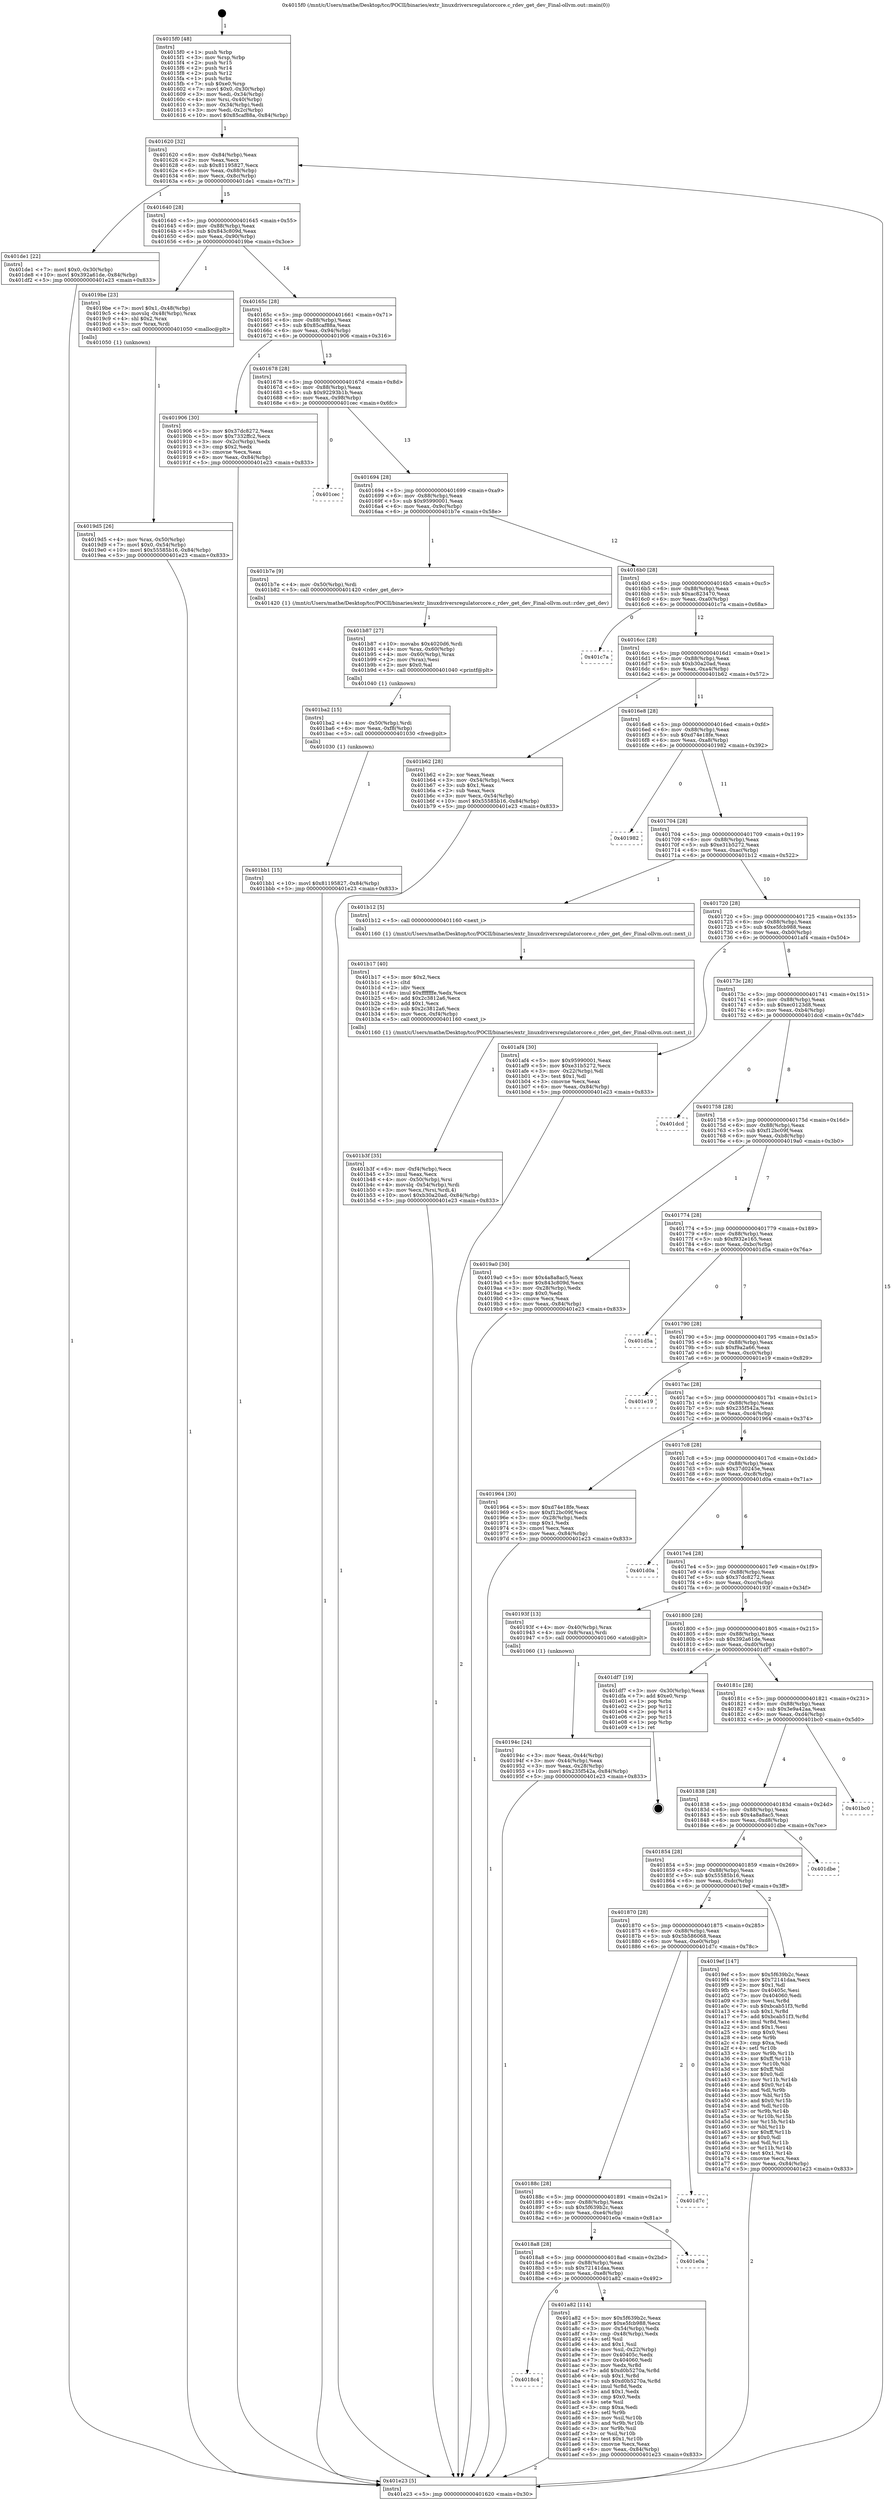 digraph "0x4015f0" {
  label = "0x4015f0 (/mnt/c/Users/mathe/Desktop/tcc/POCII/binaries/extr_linuxdriversregulatorcore.c_rdev_get_dev_Final-ollvm.out::main(0))"
  labelloc = "t"
  node[shape=record]

  Entry [label="",width=0.3,height=0.3,shape=circle,fillcolor=black,style=filled]
  "0x401620" [label="{
     0x401620 [32]\l
     | [instrs]\l
     &nbsp;&nbsp;0x401620 \<+6\>: mov -0x84(%rbp),%eax\l
     &nbsp;&nbsp;0x401626 \<+2\>: mov %eax,%ecx\l
     &nbsp;&nbsp;0x401628 \<+6\>: sub $0x81195827,%ecx\l
     &nbsp;&nbsp;0x40162e \<+6\>: mov %eax,-0x88(%rbp)\l
     &nbsp;&nbsp;0x401634 \<+6\>: mov %ecx,-0x8c(%rbp)\l
     &nbsp;&nbsp;0x40163a \<+6\>: je 0000000000401de1 \<main+0x7f1\>\l
  }"]
  "0x401de1" [label="{
     0x401de1 [22]\l
     | [instrs]\l
     &nbsp;&nbsp;0x401de1 \<+7\>: movl $0x0,-0x30(%rbp)\l
     &nbsp;&nbsp;0x401de8 \<+10\>: movl $0x392a61de,-0x84(%rbp)\l
     &nbsp;&nbsp;0x401df2 \<+5\>: jmp 0000000000401e23 \<main+0x833\>\l
  }"]
  "0x401640" [label="{
     0x401640 [28]\l
     | [instrs]\l
     &nbsp;&nbsp;0x401640 \<+5\>: jmp 0000000000401645 \<main+0x55\>\l
     &nbsp;&nbsp;0x401645 \<+6\>: mov -0x88(%rbp),%eax\l
     &nbsp;&nbsp;0x40164b \<+5\>: sub $0x843c809d,%eax\l
     &nbsp;&nbsp;0x401650 \<+6\>: mov %eax,-0x90(%rbp)\l
     &nbsp;&nbsp;0x401656 \<+6\>: je 00000000004019be \<main+0x3ce\>\l
  }"]
  Exit [label="",width=0.3,height=0.3,shape=circle,fillcolor=black,style=filled,peripheries=2]
  "0x4019be" [label="{
     0x4019be [23]\l
     | [instrs]\l
     &nbsp;&nbsp;0x4019be \<+7\>: movl $0x1,-0x48(%rbp)\l
     &nbsp;&nbsp;0x4019c5 \<+4\>: movslq -0x48(%rbp),%rax\l
     &nbsp;&nbsp;0x4019c9 \<+4\>: shl $0x2,%rax\l
     &nbsp;&nbsp;0x4019cd \<+3\>: mov %rax,%rdi\l
     &nbsp;&nbsp;0x4019d0 \<+5\>: call 0000000000401050 \<malloc@plt\>\l
     | [calls]\l
     &nbsp;&nbsp;0x401050 \{1\} (unknown)\l
  }"]
  "0x40165c" [label="{
     0x40165c [28]\l
     | [instrs]\l
     &nbsp;&nbsp;0x40165c \<+5\>: jmp 0000000000401661 \<main+0x71\>\l
     &nbsp;&nbsp;0x401661 \<+6\>: mov -0x88(%rbp),%eax\l
     &nbsp;&nbsp;0x401667 \<+5\>: sub $0x85caf88a,%eax\l
     &nbsp;&nbsp;0x40166c \<+6\>: mov %eax,-0x94(%rbp)\l
     &nbsp;&nbsp;0x401672 \<+6\>: je 0000000000401906 \<main+0x316\>\l
  }"]
  "0x401bb1" [label="{
     0x401bb1 [15]\l
     | [instrs]\l
     &nbsp;&nbsp;0x401bb1 \<+10\>: movl $0x81195827,-0x84(%rbp)\l
     &nbsp;&nbsp;0x401bbb \<+5\>: jmp 0000000000401e23 \<main+0x833\>\l
  }"]
  "0x401906" [label="{
     0x401906 [30]\l
     | [instrs]\l
     &nbsp;&nbsp;0x401906 \<+5\>: mov $0x37dc8272,%eax\l
     &nbsp;&nbsp;0x40190b \<+5\>: mov $0x7332ffc2,%ecx\l
     &nbsp;&nbsp;0x401910 \<+3\>: mov -0x2c(%rbp),%edx\l
     &nbsp;&nbsp;0x401913 \<+3\>: cmp $0x2,%edx\l
     &nbsp;&nbsp;0x401916 \<+3\>: cmovne %ecx,%eax\l
     &nbsp;&nbsp;0x401919 \<+6\>: mov %eax,-0x84(%rbp)\l
     &nbsp;&nbsp;0x40191f \<+5\>: jmp 0000000000401e23 \<main+0x833\>\l
  }"]
  "0x401678" [label="{
     0x401678 [28]\l
     | [instrs]\l
     &nbsp;&nbsp;0x401678 \<+5\>: jmp 000000000040167d \<main+0x8d\>\l
     &nbsp;&nbsp;0x40167d \<+6\>: mov -0x88(%rbp),%eax\l
     &nbsp;&nbsp;0x401683 \<+5\>: sub $0x92293b1b,%eax\l
     &nbsp;&nbsp;0x401688 \<+6\>: mov %eax,-0x98(%rbp)\l
     &nbsp;&nbsp;0x40168e \<+6\>: je 0000000000401cec \<main+0x6fc\>\l
  }"]
  "0x401e23" [label="{
     0x401e23 [5]\l
     | [instrs]\l
     &nbsp;&nbsp;0x401e23 \<+5\>: jmp 0000000000401620 \<main+0x30\>\l
  }"]
  "0x4015f0" [label="{
     0x4015f0 [48]\l
     | [instrs]\l
     &nbsp;&nbsp;0x4015f0 \<+1\>: push %rbp\l
     &nbsp;&nbsp;0x4015f1 \<+3\>: mov %rsp,%rbp\l
     &nbsp;&nbsp;0x4015f4 \<+2\>: push %r15\l
     &nbsp;&nbsp;0x4015f6 \<+2\>: push %r14\l
     &nbsp;&nbsp;0x4015f8 \<+2\>: push %r12\l
     &nbsp;&nbsp;0x4015fa \<+1\>: push %rbx\l
     &nbsp;&nbsp;0x4015fb \<+7\>: sub $0xe0,%rsp\l
     &nbsp;&nbsp;0x401602 \<+7\>: movl $0x0,-0x30(%rbp)\l
     &nbsp;&nbsp;0x401609 \<+3\>: mov %edi,-0x34(%rbp)\l
     &nbsp;&nbsp;0x40160c \<+4\>: mov %rsi,-0x40(%rbp)\l
     &nbsp;&nbsp;0x401610 \<+3\>: mov -0x34(%rbp),%edi\l
     &nbsp;&nbsp;0x401613 \<+3\>: mov %edi,-0x2c(%rbp)\l
     &nbsp;&nbsp;0x401616 \<+10\>: movl $0x85caf88a,-0x84(%rbp)\l
  }"]
  "0x401ba2" [label="{
     0x401ba2 [15]\l
     | [instrs]\l
     &nbsp;&nbsp;0x401ba2 \<+4\>: mov -0x50(%rbp),%rdi\l
     &nbsp;&nbsp;0x401ba6 \<+6\>: mov %eax,-0xf8(%rbp)\l
     &nbsp;&nbsp;0x401bac \<+5\>: call 0000000000401030 \<free@plt\>\l
     | [calls]\l
     &nbsp;&nbsp;0x401030 \{1\} (unknown)\l
  }"]
  "0x401cec" [label="{
     0x401cec\l
  }", style=dashed]
  "0x401694" [label="{
     0x401694 [28]\l
     | [instrs]\l
     &nbsp;&nbsp;0x401694 \<+5\>: jmp 0000000000401699 \<main+0xa9\>\l
     &nbsp;&nbsp;0x401699 \<+6\>: mov -0x88(%rbp),%eax\l
     &nbsp;&nbsp;0x40169f \<+5\>: sub $0x95990001,%eax\l
     &nbsp;&nbsp;0x4016a4 \<+6\>: mov %eax,-0x9c(%rbp)\l
     &nbsp;&nbsp;0x4016aa \<+6\>: je 0000000000401b7e \<main+0x58e\>\l
  }"]
  "0x401b87" [label="{
     0x401b87 [27]\l
     | [instrs]\l
     &nbsp;&nbsp;0x401b87 \<+10\>: movabs $0x4020d6,%rdi\l
     &nbsp;&nbsp;0x401b91 \<+4\>: mov %rax,-0x60(%rbp)\l
     &nbsp;&nbsp;0x401b95 \<+4\>: mov -0x60(%rbp),%rax\l
     &nbsp;&nbsp;0x401b99 \<+2\>: mov (%rax),%esi\l
     &nbsp;&nbsp;0x401b9b \<+2\>: mov $0x0,%al\l
     &nbsp;&nbsp;0x401b9d \<+5\>: call 0000000000401040 \<printf@plt\>\l
     | [calls]\l
     &nbsp;&nbsp;0x401040 \{1\} (unknown)\l
  }"]
  "0x401b7e" [label="{
     0x401b7e [9]\l
     | [instrs]\l
     &nbsp;&nbsp;0x401b7e \<+4\>: mov -0x50(%rbp),%rdi\l
     &nbsp;&nbsp;0x401b82 \<+5\>: call 0000000000401420 \<rdev_get_dev\>\l
     | [calls]\l
     &nbsp;&nbsp;0x401420 \{1\} (/mnt/c/Users/mathe/Desktop/tcc/POCII/binaries/extr_linuxdriversregulatorcore.c_rdev_get_dev_Final-ollvm.out::rdev_get_dev)\l
  }"]
  "0x4016b0" [label="{
     0x4016b0 [28]\l
     | [instrs]\l
     &nbsp;&nbsp;0x4016b0 \<+5\>: jmp 00000000004016b5 \<main+0xc5\>\l
     &nbsp;&nbsp;0x4016b5 \<+6\>: mov -0x88(%rbp),%eax\l
     &nbsp;&nbsp;0x4016bb \<+5\>: sub $0xac823470,%eax\l
     &nbsp;&nbsp;0x4016c0 \<+6\>: mov %eax,-0xa0(%rbp)\l
     &nbsp;&nbsp;0x4016c6 \<+6\>: je 0000000000401c7a \<main+0x68a\>\l
  }"]
  "0x401b3f" [label="{
     0x401b3f [35]\l
     | [instrs]\l
     &nbsp;&nbsp;0x401b3f \<+6\>: mov -0xf4(%rbp),%ecx\l
     &nbsp;&nbsp;0x401b45 \<+3\>: imul %eax,%ecx\l
     &nbsp;&nbsp;0x401b48 \<+4\>: mov -0x50(%rbp),%rsi\l
     &nbsp;&nbsp;0x401b4c \<+4\>: movslq -0x54(%rbp),%rdi\l
     &nbsp;&nbsp;0x401b50 \<+3\>: mov %ecx,(%rsi,%rdi,4)\l
     &nbsp;&nbsp;0x401b53 \<+10\>: movl $0xb30a20ad,-0x84(%rbp)\l
     &nbsp;&nbsp;0x401b5d \<+5\>: jmp 0000000000401e23 \<main+0x833\>\l
  }"]
  "0x401c7a" [label="{
     0x401c7a\l
  }", style=dashed]
  "0x4016cc" [label="{
     0x4016cc [28]\l
     | [instrs]\l
     &nbsp;&nbsp;0x4016cc \<+5\>: jmp 00000000004016d1 \<main+0xe1\>\l
     &nbsp;&nbsp;0x4016d1 \<+6\>: mov -0x88(%rbp),%eax\l
     &nbsp;&nbsp;0x4016d7 \<+5\>: sub $0xb30a20ad,%eax\l
     &nbsp;&nbsp;0x4016dc \<+6\>: mov %eax,-0xa4(%rbp)\l
     &nbsp;&nbsp;0x4016e2 \<+6\>: je 0000000000401b62 \<main+0x572\>\l
  }"]
  "0x401b17" [label="{
     0x401b17 [40]\l
     | [instrs]\l
     &nbsp;&nbsp;0x401b17 \<+5\>: mov $0x2,%ecx\l
     &nbsp;&nbsp;0x401b1c \<+1\>: cltd\l
     &nbsp;&nbsp;0x401b1d \<+2\>: idiv %ecx\l
     &nbsp;&nbsp;0x401b1f \<+6\>: imul $0xfffffffe,%edx,%ecx\l
     &nbsp;&nbsp;0x401b25 \<+6\>: add $0x2c3812a6,%ecx\l
     &nbsp;&nbsp;0x401b2b \<+3\>: add $0x1,%ecx\l
     &nbsp;&nbsp;0x401b2e \<+6\>: sub $0x2c3812a6,%ecx\l
     &nbsp;&nbsp;0x401b34 \<+6\>: mov %ecx,-0xf4(%rbp)\l
     &nbsp;&nbsp;0x401b3a \<+5\>: call 0000000000401160 \<next_i\>\l
     | [calls]\l
     &nbsp;&nbsp;0x401160 \{1\} (/mnt/c/Users/mathe/Desktop/tcc/POCII/binaries/extr_linuxdriversregulatorcore.c_rdev_get_dev_Final-ollvm.out::next_i)\l
  }"]
  "0x401b62" [label="{
     0x401b62 [28]\l
     | [instrs]\l
     &nbsp;&nbsp;0x401b62 \<+2\>: xor %eax,%eax\l
     &nbsp;&nbsp;0x401b64 \<+3\>: mov -0x54(%rbp),%ecx\l
     &nbsp;&nbsp;0x401b67 \<+3\>: sub $0x1,%eax\l
     &nbsp;&nbsp;0x401b6a \<+2\>: sub %eax,%ecx\l
     &nbsp;&nbsp;0x401b6c \<+3\>: mov %ecx,-0x54(%rbp)\l
     &nbsp;&nbsp;0x401b6f \<+10\>: movl $0x55585b16,-0x84(%rbp)\l
     &nbsp;&nbsp;0x401b79 \<+5\>: jmp 0000000000401e23 \<main+0x833\>\l
  }"]
  "0x4016e8" [label="{
     0x4016e8 [28]\l
     | [instrs]\l
     &nbsp;&nbsp;0x4016e8 \<+5\>: jmp 00000000004016ed \<main+0xfd\>\l
     &nbsp;&nbsp;0x4016ed \<+6\>: mov -0x88(%rbp),%eax\l
     &nbsp;&nbsp;0x4016f3 \<+5\>: sub $0xd74e18fe,%eax\l
     &nbsp;&nbsp;0x4016f8 \<+6\>: mov %eax,-0xa8(%rbp)\l
     &nbsp;&nbsp;0x4016fe \<+6\>: je 0000000000401982 \<main+0x392\>\l
  }"]
  "0x4018c4" [label="{
     0x4018c4\l
  }", style=dashed]
  "0x401982" [label="{
     0x401982\l
  }", style=dashed]
  "0x401704" [label="{
     0x401704 [28]\l
     | [instrs]\l
     &nbsp;&nbsp;0x401704 \<+5\>: jmp 0000000000401709 \<main+0x119\>\l
     &nbsp;&nbsp;0x401709 \<+6\>: mov -0x88(%rbp),%eax\l
     &nbsp;&nbsp;0x40170f \<+5\>: sub $0xe31b5272,%eax\l
     &nbsp;&nbsp;0x401714 \<+6\>: mov %eax,-0xac(%rbp)\l
     &nbsp;&nbsp;0x40171a \<+6\>: je 0000000000401b12 \<main+0x522\>\l
  }"]
  "0x401a82" [label="{
     0x401a82 [114]\l
     | [instrs]\l
     &nbsp;&nbsp;0x401a82 \<+5\>: mov $0x5f639b2c,%eax\l
     &nbsp;&nbsp;0x401a87 \<+5\>: mov $0xe5fcb988,%ecx\l
     &nbsp;&nbsp;0x401a8c \<+3\>: mov -0x54(%rbp),%edx\l
     &nbsp;&nbsp;0x401a8f \<+3\>: cmp -0x48(%rbp),%edx\l
     &nbsp;&nbsp;0x401a92 \<+4\>: setl %sil\l
     &nbsp;&nbsp;0x401a96 \<+4\>: and $0x1,%sil\l
     &nbsp;&nbsp;0x401a9a \<+4\>: mov %sil,-0x22(%rbp)\l
     &nbsp;&nbsp;0x401a9e \<+7\>: mov 0x40405c,%edx\l
     &nbsp;&nbsp;0x401aa5 \<+7\>: mov 0x404060,%edi\l
     &nbsp;&nbsp;0x401aac \<+3\>: mov %edx,%r8d\l
     &nbsp;&nbsp;0x401aaf \<+7\>: add $0xd0b5270a,%r8d\l
     &nbsp;&nbsp;0x401ab6 \<+4\>: sub $0x1,%r8d\l
     &nbsp;&nbsp;0x401aba \<+7\>: sub $0xd0b5270a,%r8d\l
     &nbsp;&nbsp;0x401ac1 \<+4\>: imul %r8d,%edx\l
     &nbsp;&nbsp;0x401ac5 \<+3\>: and $0x1,%edx\l
     &nbsp;&nbsp;0x401ac8 \<+3\>: cmp $0x0,%edx\l
     &nbsp;&nbsp;0x401acb \<+4\>: sete %sil\l
     &nbsp;&nbsp;0x401acf \<+3\>: cmp $0xa,%edi\l
     &nbsp;&nbsp;0x401ad2 \<+4\>: setl %r9b\l
     &nbsp;&nbsp;0x401ad6 \<+3\>: mov %sil,%r10b\l
     &nbsp;&nbsp;0x401ad9 \<+3\>: and %r9b,%r10b\l
     &nbsp;&nbsp;0x401adc \<+3\>: xor %r9b,%sil\l
     &nbsp;&nbsp;0x401adf \<+3\>: or %sil,%r10b\l
     &nbsp;&nbsp;0x401ae2 \<+4\>: test $0x1,%r10b\l
     &nbsp;&nbsp;0x401ae6 \<+3\>: cmovne %ecx,%eax\l
     &nbsp;&nbsp;0x401ae9 \<+6\>: mov %eax,-0x84(%rbp)\l
     &nbsp;&nbsp;0x401aef \<+5\>: jmp 0000000000401e23 \<main+0x833\>\l
  }"]
  "0x401b12" [label="{
     0x401b12 [5]\l
     | [instrs]\l
     &nbsp;&nbsp;0x401b12 \<+5\>: call 0000000000401160 \<next_i\>\l
     | [calls]\l
     &nbsp;&nbsp;0x401160 \{1\} (/mnt/c/Users/mathe/Desktop/tcc/POCII/binaries/extr_linuxdriversregulatorcore.c_rdev_get_dev_Final-ollvm.out::next_i)\l
  }"]
  "0x401720" [label="{
     0x401720 [28]\l
     | [instrs]\l
     &nbsp;&nbsp;0x401720 \<+5\>: jmp 0000000000401725 \<main+0x135\>\l
     &nbsp;&nbsp;0x401725 \<+6\>: mov -0x88(%rbp),%eax\l
     &nbsp;&nbsp;0x40172b \<+5\>: sub $0xe5fcb988,%eax\l
     &nbsp;&nbsp;0x401730 \<+6\>: mov %eax,-0xb0(%rbp)\l
     &nbsp;&nbsp;0x401736 \<+6\>: je 0000000000401af4 \<main+0x504\>\l
  }"]
  "0x4018a8" [label="{
     0x4018a8 [28]\l
     | [instrs]\l
     &nbsp;&nbsp;0x4018a8 \<+5\>: jmp 00000000004018ad \<main+0x2bd\>\l
     &nbsp;&nbsp;0x4018ad \<+6\>: mov -0x88(%rbp),%eax\l
     &nbsp;&nbsp;0x4018b3 \<+5\>: sub $0x72141daa,%eax\l
     &nbsp;&nbsp;0x4018b8 \<+6\>: mov %eax,-0xe8(%rbp)\l
     &nbsp;&nbsp;0x4018be \<+6\>: je 0000000000401a82 \<main+0x492\>\l
  }"]
  "0x401af4" [label="{
     0x401af4 [30]\l
     | [instrs]\l
     &nbsp;&nbsp;0x401af4 \<+5\>: mov $0x95990001,%eax\l
     &nbsp;&nbsp;0x401af9 \<+5\>: mov $0xe31b5272,%ecx\l
     &nbsp;&nbsp;0x401afe \<+3\>: mov -0x22(%rbp),%dl\l
     &nbsp;&nbsp;0x401b01 \<+3\>: test $0x1,%dl\l
     &nbsp;&nbsp;0x401b04 \<+3\>: cmovne %ecx,%eax\l
     &nbsp;&nbsp;0x401b07 \<+6\>: mov %eax,-0x84(%rbp)\l
     &nbsp;&nbsp;0x401b0d \<+5\>: jmp 0000000000401e23 \<main+0x833\>\l
  }"]
  "0x40173c" [label="{
     0x40173c [28]\l
     | [instrs]\l
     &nbsp;&nbsp;0x40173c \<+5\>: jmp 0000000000401741 \<main+0x151\>\l
     &nbsp;&nbsp;0x401741 \<+6\>: mov -0x88(%rbp),%eax\l
     &nbsp;&nbsp;0x401747 \<+5\>: sub $0xec0123d8,%eax\l
     &nbsp;&nbsp;0x40174c \<+6\>: mov %eax,-0xb4(%rbp)\l
     &nbsp;&nbsp;0x401752 \<+6\>: je 0000000000401dcd \<main+0x7dd\>\l
  }"]
  "0x401e0a" [label="{
     0x401e0a\l
  }", style=dashed]
  "0x401dcd" [label="{
     0x401dcd\l
  }", style=dashed]
  "0x401758" [label="{
     0x401758 [28]\l
     | [instrs]\l
     &nbsp;&nbsp;0x401758 \<+5\>: jmp 000000000040175d \<main+0x16d\>\l
     &nbsp;&nbsp;0x40175d \<+6\>: mov -0x88(%rbp),%eax\l
     &nbsp;&nbsp;0x401763 \<+5\>: sub $0xf12bc09f,%eax\l
     &nbsp;&nbsp;0x401768 \<+6\>: mov %eax,-0xb8(%rbp)\l
     &nbsp;&nbsp;0x40176e \<+6\>: je 00000000004019a0 \<main+0x3b0\>\l
  }"]
  "0x40188c" [label="{
     0x40188c [28]\l
     | [instrs]\l
     &nbsp;&nbsp;0x40188c \<+5\>: jmp 0000000000401891 \<main+0x2a1\>\l
     &nbsp;&nbsp;0x401891 \<+6\>: mov -0x88(%rbp),%eax\l
     &nbsp;&nbsp;0x401897 \<+5\>: sub $0x5f639b2c,%eax\l
     &nbsp;&nbsp;0x40189c \<+6\>: mov %eax,-0xe4(%rbp)\l
     &nbsp;&nbsp;0x4018a2 \<+6\>: je 0000000000401e0a \<main+0x81a\>\l
  }"]
  "0x4019a0" [label="{
     0x4019a0 [30]\l
     | [instrs]\l
     &nbsp;&nbsp;0x4019a0 \<+5\>: mov $0x4a8a8ac5,%eax\l
     &nbsp;&nbsp;0x4019a5 \<+5\>: mov $0x843c809d,%ecx\l
     &nbsp;&nbsp;0x4019aa \<+3\>: mov -0x28(%rbp),%edx\l
     &nbsp;&nbsp;0x4019ad \<+3\>: cmp $0x0,%edx\l
     &nbsp;&nbsp;0x4019b0 \<+3\>: cmove %ecx,%eax\l
     &nbsp;&nbsp;0x4019b3 \<+6\>: mov %eax,-0x84(%rbp)\l
     &nbsp;&nbsp;0x4019b9 \<+5\>: jmp 0000000000401e23 \<main+0x833\>\l
  }"]
  "0x401774" [label="{
     0x401774 [28]\l
     | [instrs]\l
     &nbsp;&nbsp;0x401774 \<+5\>: jmp 0000000000401779 \<main+0x189\>\l
     &nbsp;&nbsp;0x401779 \<+6\>: mov -0x88(%rbp),%eax\l
     &nbsp;&nbsp;0x40177f \<+5\>: sub $0xf932e165,%eax\l
     &nbsp;&nbsp;0x401784 \<+6\>: mov %eax,-0xbc(%rbp)\l
     &nbsp;&nbsp;0x40178a \<+6\>: je 0000000000401d5a \<main+0x76a\>\l
  }"]
  "0x401d7c" [label="{
     0x401d7c\l
  }", style=dashed]
  "0x401d5a" [label="{
     0x401d5a\l
  }", style=dashed]
  "0x401790" [label="{
     0x401790 [28]\l
     | [instrs]\l
     &nbsp;&nbsp;0x401790 \<+5\>: jmp 0000000000401795 \<main+0x1a5\>\l
     &nbsp;&nbsp;0x401795 \<+6\>: mov -0x88(%rbp),%eax\l
     &nbsp;&nbsp;0x40179b \<+5\>: sub $0xf9a2a66,%eax\l
     &nbsp;&nbsp;0x4017a0 \<+6\>: mov %eax,-0xc0(%rbp)\l
     &nbsp;&nbsp;0x4017a6 \<+6\>: je 0000000000401e19 \<main+0x829\>\l
  }"]
  "0x401870" [label="{
     0x401870 [28]\l
     | [instrs]\l
     &nbsp;&nbsp;0x401870 \<+5\>: jmp 0000000000401875 \<main+0x285\>\l
     &nbsp;&nbsp;0x401875 \<+6\>: mov -0x88(%rbp),%eax\l
     &nbsp;&nbsp;0x40187b \<+5\>: sub $0x5b586068,%eax\l
     &nbsp;&nbsp;0x401880 \<+6\>: mov %eax,-0xe0(%rbp)\l
     &nbsp;&nbsp;0x401886 \<+6\>: je 0000000000401d7c \<main+0x78c\>\l
  }"]
  "0x401e19" [label="{
     0x401e19\l
  }", style=dashed]
  "0x4017ac" [label="{
     0x4017ac [28]\l
     | [instrs]\l
     &nbsp;&nbsp;0x4017ac \<+5\>: jmp 00000000004017b1 \<main+0x1c1\>\l
     &nbsp;&nbsp;0x4017b1 \<+6\>: mov -0x88(%rbp),%eax\l
     &nbsp;&nbsp;0x4017b7 \<+5\>: sub $0x235f542a,%eax\l
     &nbsp;&nbsp;0x4017bc \<+6\>: mov %eax,-0xc4(%rbp)\l
     &nbsp;&nbsp;0x4017c2 \<+6\>: je 0000000000401964 \<main+0x374\>\l
  }"]
  "0x4019ef" [label="{
     0x4019ef [147]\l
     | [instrs]\l
     &nbsp;&nbsp;0x4019ef \<+5\>: mov $0x5f639b2c,%eax\l
     &nbsp;&nbsp;0x4019f4 \<+5\>: mov $0x72141daa,%ecx\l
     &nbsp;&nbsp;0x4019f9 \<+2\>: mov $0x1,%dl\l
     &nbsp;&nbsp;0x4019fb \<+7\>: mov 0x40405c,%esi\l
     &nbsp;&nbsp;0x401a02 \<+7\>: mov 0x404060,%edi\l
     &nbsp;&nbsp;0x401a09 \<+3\>: mov %esi,%r8d\l
     &nbsp;&nbsp;0x401a0c \<+7\>: sub $0xbcab51f3,%r8d\l
     &nbsp;&nbsp;0x401a13 \<+4\>: sub $0x1,%r8d\l
     &nbsp;&nbsp;0x401a17 \<+7\>: add $0xbcab51f3,%r8d\l
     &nbsp;&nbsp;0x401a1e \<+4\>: imul %r8d,%esi\l
     &nbsp;&nbsp;0x401a22 \<+3\>: and $0x1,%esi\l
     &nbsp;&nbsp;0x401a25 \<+3\>: cmp $0x0,%esi\l
     &nbsp;&nbsp;0x401a28 \<+4\>: sete %r9b\l
     &nbsp;&nbsp;0x401a2c \<+3\>: cmp $0xa,%edi\l
     &nbsp;&nbsp;0x401a2f \<+4\>: setl %r10b\l
     &nbsp;&nbsp;0x401a33 \<+3\>: mov %r9b,%r11b\l
     &nbsp;&nbsp;0x401a36 \<+4\>: xor $0xff,%r11b\l
     &nbsp;&nbsp;0x401a3a \<+3\>: mov %r10b,%bl\l
     &nbsp;&nbsp;0x401a3d \<+3\>: xor $0xff,%bl\l
     &nbsp;&nbsp;0x401a40 \<+3\>: xor $0x0,%dl\l
     &nbsp;&nbsp;0x401a43 \<+3\>: mov %r11b,%r14b\l
     &nbsp;&nbsp;0x401a46 \<+4\>: and $0x0,%r14b\l
     &nbsp;&nbsp;0x401a4a \<+3\>: and %dl,%r9b\l
     &nbsp;&nbsp;0x401a4d \<+3\>: mov %bl,%r15b\l
     &nbsp;&nbsp;0x401a50 \<+4\>: and $0x0,%r15b\l
     &nbsp;&nbsp;0x401a54 \<+3\>: and %dl,%r10b\l
     &nbsp;&nbsp;0x401a57 \<+3\>: or %r9b,%r14b\l
     &nbsp;&nbsp;0x401a5a \<+3\>: or %r10b,%r15b\l
     &nbsp;&nbsp;0x401a5d \<+3\>: xor %r15b,%r14b\l
     &nbsp;&nbsp;0x401a60 \<+3\>: or %bl,%r11b\l
     &nbsp;&nbsp;0x401a63 \<+4\>: xor $0xff,%r11b\l
     &nbsp;&nbsp;0x401a67 \<+3\>: or $0x0,%dl\l
     &nbsp;&nbsp;0x401a6a \<+3\>: and %dl,%r11b\l
     &nbsp;&nbsp;0x401a6d \<+3\>: or %r11b,%r14b\l
     &nbsp;&nbsp;0x401a70 \<+4\>: test $0x1,%r14b\l
     &nbsp;&nbsp;0x401a74 \<+3\>: cmovne %ecx,%eax\l
     &nbsp;&nbsp;0x401a77 \<+6\>: mov %eax,-0x84(%rbp)\l
     &nbsp;&nbsp;0x401a7d \<+5\>: jmp 0000000000401e23 \<main+0x833\>\l
  }"]
  "0x401964" [label="{
     0x401964 [30]\l
     | [instrs]\l
     &nbsp;&nbsp;0x401964 \<+5\>: mov $0xd74e18fe,%eax\l
     &nbsp;&nbsp;0x401969 \<+5\>: mov $0xf12bc09f,%ecx\l
     &nbsp;&nbsp;0x40196e \<+3\>: mov -0x28(%rbp),%edx\l
     &nbsp;&nbsp;0x401971 \<+3\>: cmp $0x1,%edx\l
     &nbsp;&nbsp;0x401974 \<+3\>: cmovl %ecx,%eax\l
     &nbsp;&nbsp;0x401977 \<+6\>: mov %eax,-0x84(%rbp)\l
     &nbsp;&nbsp;0x40197d \<+5\>: jmp 0000000000401e23 \<main+0x833\>\l
  }"]
  "0x4017c8" [label="{
     0x4017c8 [28]\l
     | [instrs]\l
     &nbsp;&nbsp;0x4017c8 \<+5\>: jmp 00000000004017cd \<main+0x1dd\>\l
     &nbsp;&nbsp;0x4017cd \<+6\>: mov -0x88(%rbp),%eax\l
     &nbsp;&nbsp;0x4017d3 \<+5\>: sub $0x37d0245e,%eax\l
     &nbsp;&nbsp;0x4017d8 \<+6\>: mov %eax,-0xc8(%rbp)\l
     &nbsp;&nbsp;0x4017de \<+6\>: je 0000000000401d0a \<main+0x71a\>\l
  }"]
  "0x401854" [label="{
     0x401854 [28]\l
     | [instrs]\l
     &nbsp;&nbsp;0x401854 \<+5\>: jmp 0000000000401859 \<main+0x269\>\l
     &nbsp;&nbsp;0x401859 \<+6\>: mov -0x88(%rbp),%eax\l
     &nbsp;&nbsp;0x40185f \<+5\>: sub $0x55585b16,%eax\l
     &nbsp;&nbsp;0x401864 \<+6\>: mov %eax,-0xdc(%rbp)\l
     &nbsp;&nbsp;0x40186a \<+6\>: je 00000000004019ef \<main+0x3ff\>\l
  }"]
  "0x401d0a" [label="{
     0x401d0a\l
  }", style=dashed]
  "0x4017e4" [label="{
     0x4017e4 [28]\l
     | [instrs]\l
     &nbsp;&nbsp;0x4017e4 \<+5\>: jmp 00000000004017e9 \<main+0x1f9\>\l
     &nbsp;&nbsp;0x4017e9 \<+6\>: mov -0x88(%rbp),%eax\l
     &nbsp;&nbsp;0x4017ef \<+5\>: sub $0x37dc8272,%eax\l
     &nbsp;&nbsp;0x4017f4 \<+6\>: mov %eax,-0xcc(%rbp)\l
     &nbsp;&nbsp;0x4017fa \<+6\>: je 000000000040193f \<main+0x34f\>\l
  }"]
  "0x401dbe" [label="{
     0x401dbe\l
  }", style=dashed]
  "0x40193f" [label="{
     0x40193f [13]\l
     | [instrs]\l
     &nbsp;&nbsp;0x40193f \<+4\>: mov -0x40(%rbp),%rax\l
     &nbsp;&nbsp;0x401943 \<+4\>: mov 0x8(%rax),%rdi\l
     &nbsp;&nbsp;0x401947 \<+5\>: call 0000000000401060 \<atoi@plt\>\l
     | [calls]\l
     &nbsp;&nbsp;0x401060 \{1\} (unknown)\l
  }"]
  "0x401800" [label="{
     0x401800 [28]\l
     | [instrs]\l
     &nbsp;&nbsp;0x401800 \<+5\>: jmp 0000000000401805 \<main+0x215\>\l
     &nbsp;&nbsp;0x401805 \<+6\>: mov -0x88(%rbp),%eax\l
     &nbsp;&nbsp;0x40180b \<+5\>: sub $0x392a61de,%eax\l
     &nbsp;&nbsp;0x401810 \<+6\>: mov %eax,-0xd0(%rbp)\l
     &nbsp;&nbsp;0x401816 \<+6\>: je 0000000000401df7 \<main+0x807\>\l
  }"]
  "0x40194c" [label="{
     0x40194c [24]\l
     | [instrs]\l
     &nbsp;&nbsp;0x40194c \<+3\>: mov %eax,-0x44(%rbp)\l
     &nbsp;&nbsp;0x40194f \<+3\>: mov -0x44(%rbp),%eax\l
     &nbsp;&nbsp;0x401952 \<+3\>: mov %eax,-0x28(%rbp)\l
     &nbsp;&nbsp;0x401955 \<+10\>: movl $0x235f542a,-0x84(%rbp)\l
     &nbsp;&nbsp;0x40195f \<+5\>: jmp 0000000000401e23 \<main+0x833\>\l
  }"]
  "0x4019d5" [label="{
     0x4019d5 [26]\l
     | [instrs]\l
     &nbsp;&nbsp;0x4019d5 \<+4\>: mov %rax,-0x50(%rbp)\l
     &nbsp;&nbsp;0x4019d9 \<+7\>: movl $0x0,-0x54(%rbp)\l
     &nbsp;&nbsp;0x4019e0 \<+10\>: movl $0x55585b16,-0x84(%rbp)\l
     &nbsp;&nbsp;0x4019ea \<+5\>: jmp 0000000000401e23 \<main+0x833\>\l
  }"]
  "0x401838" [label="{
     0x401838 [28]\l
     | [instrs]\l
     &nbsp;&nbsp;0x401838 \<+5\>: jmp 000000000040183d \<main+0x24d\>\l
     &nbsp;&nbsp;0x40183d \<+6\>: mov -0x88(%rbp),%eax\l
     &nbsp;&nbsp;0x401843 \<+5\>: sub $0x4a8a8ac5,%eax\l
     &nbsp;&nbsp;0x401848 \<+6\>: mov %eax,-0xd8(%rbp)\l
     &nbsp;&nbsp;0x40184e \<+6\>: je 0000000000401dbe \<main+0x7ce\>\l
  }"]
  "0x401df7" [label="{
     0x401df7 [19]\l
     | [instrs]\l
     &nbsp;&nbsp;0x401df7 \<+3\>: mov -0x30(%rbp),%eax\l
     &nbsp;&nbsp;0x401dfa \<+7\>: add $0xe0,%rsp\l
     &nbsp;&nbsp;0x401e01 \<+1\>: pop %rbx\l
     &nbsp;&nbsp;0x401e02 \<+2\>: pop %r12\l
     &nbsp;&nbsp;0x401e04 \<+2\>: pop %r14\l
     &nbsp;&nbsp;0x401e06 \<+2\>: pop %r15\l
     &nbsp;&nbsp;0x401e08 \<+1\>: pop %rbp\l
     &nbsp;&nbsp;0x401e09 \<+1\>: ret\l
  }"]
  "0x40181c" [label="{
     0x40181c [28]\l
     | [instrs]\l
     &nbsp;&nbsp;0x40181c \<+5\>: jmp 0000000000401821 \<main+0x231\>\l
     &nbsp;&nbsp;0x401821 \<+6\>: mov -0x88(%rbp),%eax\l
     &nbsp;&nbsp;0x401827 \<+5\>: sub $0x3e9a42aa,%eax\l
     &nbsp;&nbsp;0x40182c \<+6\>: mov %eax,-0xd4(%rbp)\l
     &nbsp;&nbsp;0x401832 \<+6\>: je 0000000000401bc0 \<main+0x5d0\>\l
  }"]
  "0x401bc0" [label="{
     0x401bc0\l
  }", style=dashed]
  Entry -> "0x4015f0" [label=" 1"]
  "0x401620" -> "0x401de1" [label=" 1"]
  "0x401620" -> "0x401640" [label=" 15"]
  "0x401df7" -> Exit [label=" 1"]
  "0x401640" -> "0x4019be" [label=" 1"]
  "0x401640" -> "0x40165c" [label=" 14"]
  "0x401de1" -> "0x401e23" [label=" 1"]
  "0x40165c" -> "0x401906" [label=" 1"]
  "0x40165c" -> "0x401678" [label=" 13"]
  "0x401906" -> "0x401e23" [label=" 1"]
  "0x4015f0" -> "0x401620" [label=" 1"]
  "0x401e23" -> "0x401620" [label=" 15"]
  "0x401bb1" -> "0x401e23" [label=" 1"]
  "0x401678" -> "0x401cec" [label=" 0"]
  "0x401678" -> "0x401694" [label=" 13"]
  "0x401ba2" -> "0x401bb1" [label=" 1"]
  "0x401694" -> "0x401b7e" [label=" 1"]
  "0x401694" -> "0x4016b0" [label=" 12"]
  "0x401b87" -> "0x401ba2" [label=" 1"]
  "0x4016b0" -> "0x401c7a" [label=" 0"]
  "0x4016b0" -> "0x4016cc" [label=" 12"]
  "0x401b7e" -> "0x401b87" [label=" 1"]
  "0x4016cc" -> "0x401b62" [label=" 1"]
  "0x4016cc" -> "0x4016e8" [label=" 11"]
  "0x401b62" -> "0x401e23" [label=" 1"]
  "0x4016e8" -> "0x401982" [label=" 0"]
  "0x4016e8" -> "0x401704" [label=" 11"]
  "0x401b3f" -> "0x401e23" [label=" 1"]
  "0x401704" -> "0x401b12" [label=" 1"]
  "0x401704" -> "0x401720" [label=" 10"]
  "0x401b17" -> "0x401b3f" [label=" 1"]
  "0x401720" -> "0x401af4" [label=" 2"]
  "0x401720" -> "0x40173c" [label=" 8"]
  "0x401af4" -> "0x401e23" [label=" 2"]
  "0x40173c" -> "0x401dcd" [label=" 0"]
  "0x40173c" -> "0x401758" [label=" 8"]
  "0x401a82" -> "0x401e23" [label=" 2"]
  "0x401758" -> "0x4019a0" [label=" 1"]
  "0x401758" -> "0x401774" [label=" 7"]
  "0x4018a8" -> "0x401a82" [label=" 2"]
  "0x401774" -> "0x401d5a" [label=" 0"]
  "0x401774" -> "0x401790" [label=" 7"]
  "0x401b12" -> "0x401b17" [label=" 1"]
  "0x401790" -> "0x401e19" [label=" 0"]
  "0x401790" -> "0x4017ac" [label=" 7"]
  "0x40188c" -> "0x401e0a" [label=" 0"]
  "0x4017ac" -> "0x401964" [label=" 1"]
  "0x4017ac" -> "0x4017c8" [label=" 6"]
  "0x4018a8" -> "0x4018c4" [label=" 0"]
  "0x4017c8" -> "0x401d0a" [label=" 0"]
  "0x4017c8" -> "0x4017e4" [label=" 6"]
  "0x401870" -> "0x401d7c" [label=" 0"]
  "0x4017e4" -> "0x40193f" [label=" 1"]
  "0x4017e4" -> "0x401800" [label=" 5"]
  "0x40193f" -> "0x40194c" [label=" 1"]
  "0x40194c" -> "0x401e23" [label=" 1"]
  "0x401964" -> "0x401e23" [label=" 1"]
  "0x4019a0" -> "0x401e23" [label=" 1"]
  "0x4019be" -> "0x4019d5" [label=" 1"]
  "0x4019d5" -> "0x401e23" [label=" 1"]
  "0x40188c" -> "0x4018a8" [label=" 2"]
  "0x401800" -> "0x401df7" [label=" 1"]
  "0x401800" -> "0x40181c" [label=" 4"]
  "0x401854" -> "0x401870" [label=" 2"]
  "0x40181c" -> "0x401bc0" [label=" 0"]
  "0x40181c" -> "0x401838" [label=" 4"]
  "0x4019ef" -> "0x401e23" [label=" 2"]
  "0x401838" -> "0x401dbe" [label=" 0"]
  "0x401838" -> "0x401854" [label=" 4"]
  "0x401870" -> "0x40188c" [label=" 2"]
  "0x401854" -> "0x4019ef" [label=" 2"]
}
